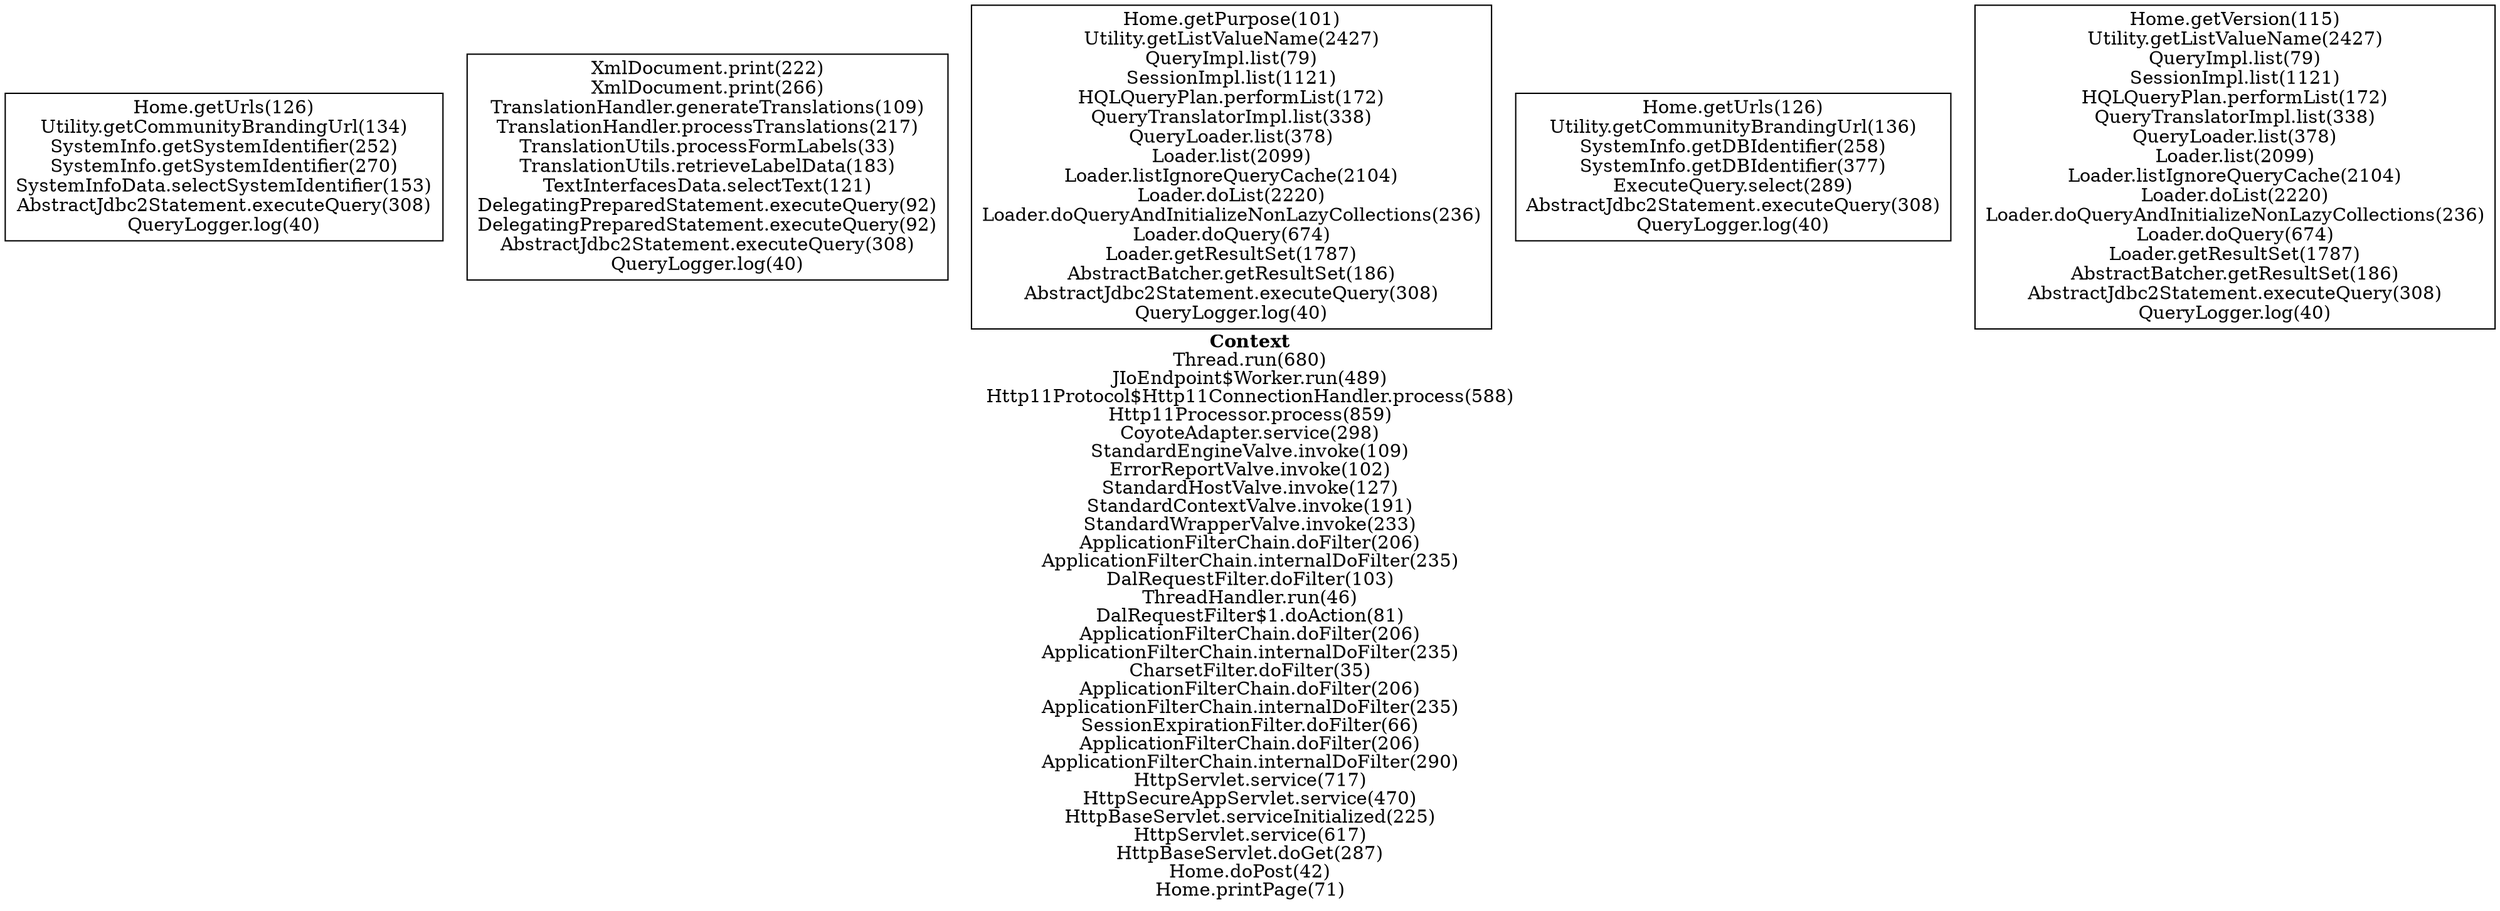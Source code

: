 digraph 7866553 { 
label=<<font face="Times-Bold">Context</font><br/>Thread.run(680)<br/>JIoEndpoint$Worker.run(489)<br/>Http11Protocol$Http11ConnectionHandler.process(588)<br/>Http11Processor.process(859)<br/>CoyoteAdapter.service(298)<br/>StandardEngineValve.invoke(109)<br/>ErrorReportValve.invoke(102)<br/>StandardHostValve.invoke(127)<br/>StandardContextValve.invoke(191)<br/>StandardWrapperValve.invoke(233)<br/>ApplicationFilterChain.doFilter(206)<br/>ApplicationFilterChain.internalDoFilter(235)<br/>DalRequestFilter.doFilter(103)<br/>ThreadHandler.run(46)<br/>DalRequestFilter$1.doAction(81)<br/>ApplicationFilterChain.doFilter(206)<br/>ApplicationFilterChain.internalDoFilter(235)<br/>CharsetFilter.doFilter(35)<br/>ApplicationFilterChain.doFilter(206)<br/>ApplicationFilterChain.internalDoFilter(235)<br/>SessionExpirationFilter.doFilter(66)<br/>ApplicationFilterChain.doFilter(206)<br/>ApplicationFilterChain.internalDoFilter(290)<br/>HttpServlet.service(717)<br/>HttpSecureAppServlet.service(470)<br/>HttpBaseServlet.serviceInitialized(225)<br/>HttpServlet.service(617)<br/>HttpBaseServlet.doGet(287)<br/>Home.doPost(42)<br/>Home.printPage(71)>;rankdir=BT;
1 [label="Home.getUrls(126)\nUtility.getCommunityBrandingUrl(134)\nSystemInfo.getSystemIdentifier(252)\nSystemInfo.getSystemIdentifier(270)\nSystemInfoData.selectSystemIdentifier(153)\nAbstractJdbc2Statement.executeQuery(308)\nQueryLogger.log(40)\n", shape=box];
2 [label="XmlDocument.print(222)\nXmlDocument.print(266)\nTranslationHandler.generateTranslations(109)\nTranslationHandler.processTranslations(217)\nTranslationUtils.processFormLabels(33)\nTranslationUtils.retrieveLabelData(183)\nTextInterfacesData.selectText(121)\nDelegatingPreparedStatement.executeQuery(92)\nDelegatingPreparedStatement.executeQuery(92)\nAbstractJdbc2Statement.executeQuery(308)\nQueryLogger.log(40)\n", shape=box];
3 [label="Home.getPurpose(101)\nUtility.getListValueName(2427)\nQueryImpl.list(79)\nSessionImpl.list(1121)\nHQLQueryPlan.performList(172)\nQueryTranslatorImpl.list(338)\nQueryLoader.list(378)\nLoader.list(2099)\nLoader.listIgnoreQueryCache(2104)\nLoader.doList(2220)\nLoader.doQueryAndInitializeNonLazyCollections(236)\nLoader.doQuery(674)\nLoader.getResultSet(1787)\nAbstractBatcher.getResultSet(186)\nAbstractJdbc2Statement.executeQuery(308)\nQueryLogger.log(40)\n", shape=box];
4 [label="Home.getUrls(126)\nUtility.getCommunityBrandingUrl(136)\nSystemInfo.getDBIdentifier(258)\nSystemInfo.getDBIdentifier(377)\nExecuteQuery.select(289)\nAbstractJdbc2Statement.executeQuery(308)\nQueryLogger.log(40)\n", shape=box];
5 [label="Home.getVersion(115)\nUtility.getListValueName(2427)\nQueryImpl.list(79)\nSessionImpl.list(1121)\nHQLQueryPlan.performList(172)\nQueryTranslatorImpl.list(338)\nQueryLoader.list(378)\nLoader.list(2099)\nLoader.listIgnoreQueryCache(2104)\nLoader.doList(2220)\nLoader.doQueryAndInitializeNonLazyCollections(236)\nLoader.doQuery(674)\nLoader.getResultSet(1787)\nAbstractBatcher.getResultSet(186)\nAbstractJdbc2Statement.executeQuery(308)\nQueryLogger.log(40)\n", shape=box];
}

